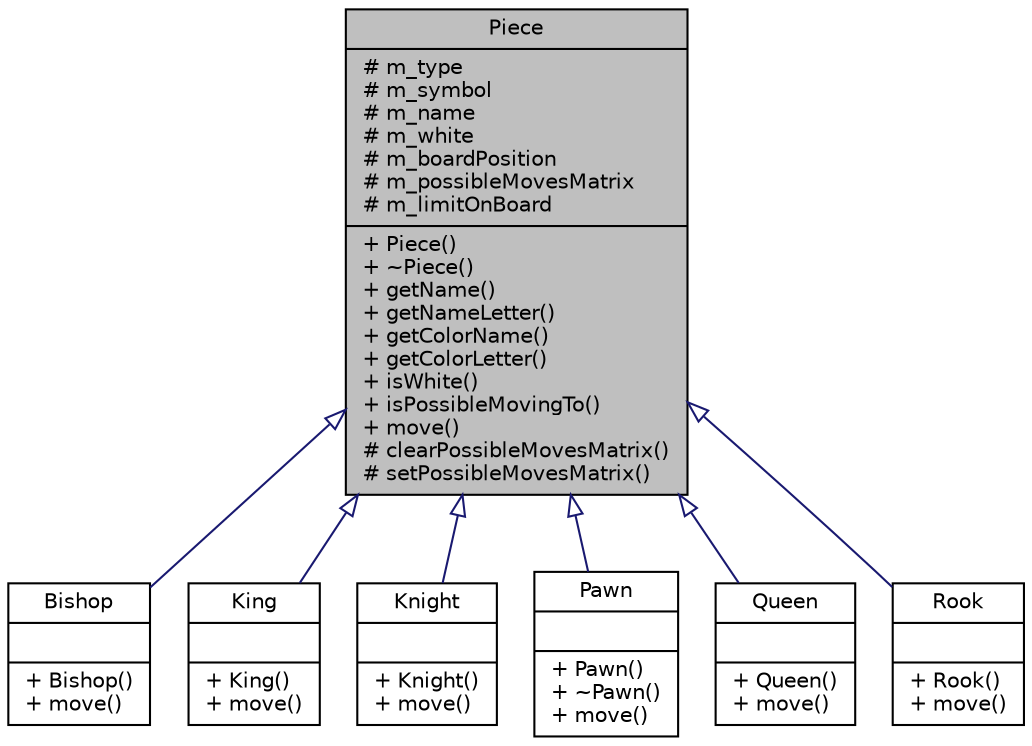 digraph "Piece"
{
 // LATEX_PDF_SIZE
  edge [fontname="Helvetica",fontsize="10",labelfontname="Helvetica",labelfontsize="10"];
  node [fontname="Helvetica",fontsize="10",shape=record];
  Node1 [label="{Piece\n|# m_type\l# m_symbol\l# m_name\l# m_white\l# m_boardPosition\l# m_possibleMovesMatrix\l# m_limitOnBoard\l|+ Piece()\l+ ~Piece()\l+ getName()\l+ getNameLetter()\l+ getColorName()\l+ getColorLetter()\l+ isWhite()\l+ isPossibleMovingTo()\l+ move()\l# clearPossibleMovesMatrix()\l# setPossibleMovesMatrix()\l}",height=0.2,width=0.4,color="black", fillcolor="grey75", style="filled", fontcolor="black",tooltip=" "];
  Node1 -> Node2 [dir="back",color="midnightblue",fontsize="10",style="solid",arrowtail="onormal",fontname="Helvetica"];
  Node2 [label="{Bishop\n||+ Bishop()\l+ move()\l}",height=0.2,width=0.4,color="black", fillcolor="white", style="filled",URL="$classBishop.html",tooltip=" "];
  Node1 -> Node3 [dir="back",color="midnightblue",fontsize="10",style="solid",arrowtail="onormal",fontname="Helvetica"];
  Node3 [label="{King\n||+ King()\l+ move()\l}",height=0.2,width=0.4,color="black", fillcolor="white", style="filled",URL="$classKing.html",tooltip=" "];
  Node1 -> Node4 [dir="back",color="midnightblue",fontsize="10",style="solid",arrowtail="onormal",fontname="Helvetica"];
  Node4 [label="{Knight\n||+ Knight()\l+ move()\l}",height=0.2,width=0.4,color="black", fillcolor="white", style="filled",URL="$classKnight.html",tooltip=" "];
  Node1 -> Node5 [dir="back",color="midnightblue",fontsize="10",style="solid",arrowtail="onormal",fontname="Helvetica"];
  Node5 [label="{Pawn\n||+ Pawn()\l+ ~Pawn()\l+ move()\l}",height=0.2,width=0.4,color="black", fillcolor="white", style="filled",URL="$classPawn.html",tooltip=" "];
  Node1 -> Node6 [dir="back",color="midnightblue",fontsize="10",style="solid",arrowtail="onormal",fontname="Helvetica"];
  Node6 [label="{Queen\n||+ Queen()\l+ move()\l}",height=0.2,width=0.4,color="black", fillcolor="white", style="filled",URL="$classQueen.html",tooltip=" "];
  Node1 -> Node7 [dir="back",color="midnightblue",fontsize="10",style="solid",arrowtail="onormal",fontname="Helvetica"];
  Node7 [label="{Rook\n||+ Rook()\l+ move()\l}",height=0.2,width=0.4,color="black", fillcolor="white", style="filled",URL="$classRook.html",tooltip=" "];
}
